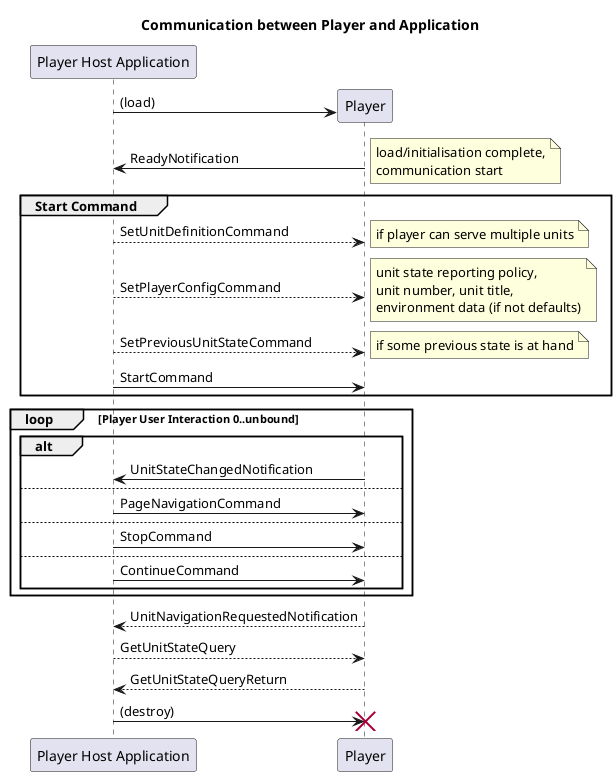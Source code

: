 @startuml
title Communication between Player and Application
participant "Player Host Application" as app

create Player
app -> Player: (load)
Player -> app: ReadyNotification
note right
    load/initialisation complete,
    communication start
end note

group Start Command
    app --> Player: SetUnitDefinitionCommand
    note right
        if player can serve multiple units
    end note
    app --> Player: SetPlayerConfigCommand
    note right
        unit state reporting policy,
        unit number, unit title,
        environment data (if not defaults)
    end note
    app --> Player: SetPreviousUnitStateCommand
    note right
        if some previous state is at hand
    end note

    app -> Player: StartCommand
end

loop Player User Interaction 0..unbound
    alt
        Player -> app: UnitStateChangedNotification
    else
        app -> Player: PageNavigationCommand
    else
        app -> Player: StopCommand
    else
        app -> Player: ContinueCommand
    end
end

Player --> app: UnitNavigationRequestedNotification
app --> Player: GetUnitStateQuery
Player --> app: GetUnitStateQueryReturn

app -> Player: (destroy)
destroy Player

@enduml
